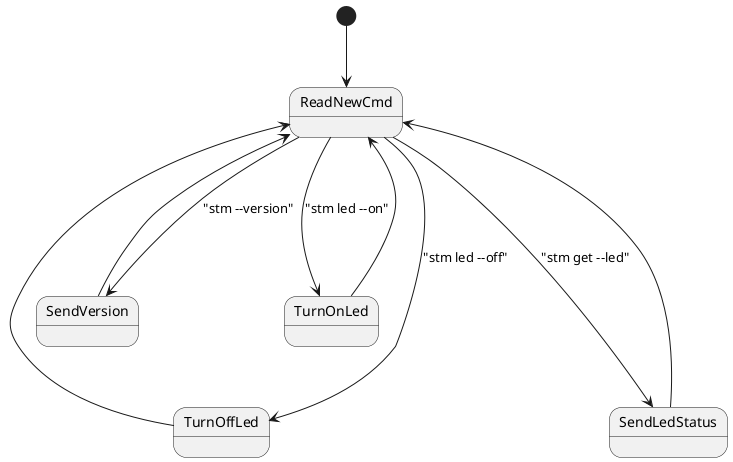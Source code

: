 @startuml

[*] --> ReadNewCmd

ReadNewCmd  ---> SendVersion : "stm --version"
SendVersion ---> ReadNewCmd
ReadNewCmd  ---> TurnOnLed : "stm led --on"
TurnOnLed ---> ReadNewCmd
ReadNewCmd ----> TurnOffLed : "stm led --off"
TurnOffLed ---> ReadNewCmd
ReadNewCmd ---> SendLedStatus : "stm get --led"
SendLedStatus ----> ReadNewCmd

@enduml